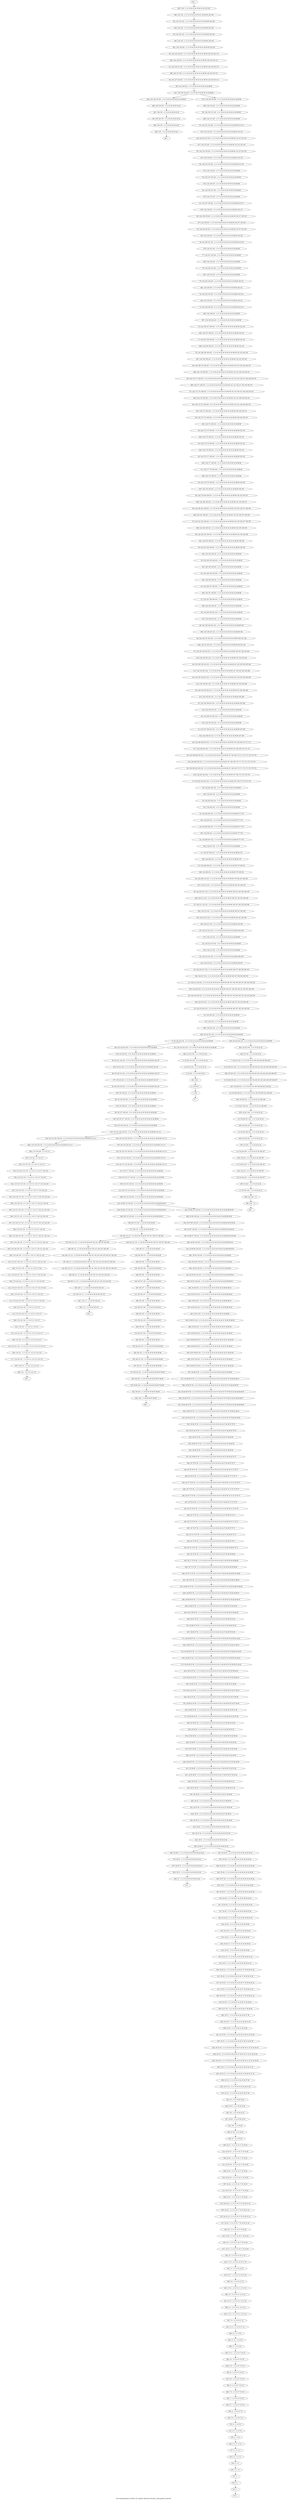 digraph G {
graph [label="Tree-decomposition of width 4 for register allocator (function _node_packet_received)"]
0[label="0 | : "];
1[label="1 | 235 : "];
2[label="2 | 234 235 : "];
3[label="3 | 30 234 : 2 3 4 19 20 23 24 "];
4[label="4 | 30 233 234 : 2 3 4 19 20 23 24 "];
5[label="5 | 30 232 233 234 : 2 3 4 19 20 23 24 "];
6[label="6 | 30 142 232 234 : 2 3 4 19 20 23 24 25 26 39 40 43 44 88 89 "];
7[label="7 | 30 231 232 : 2 3 4 19 20 23 24 198 199 204 205 206 207 "];
8[label="8 | 30 230 231 232 : 2 3 4 19 20 23 24 198 199 200 201 202 203 204 205 206 207 "];
9[label="9 | 30 229 230 232 : 2 3 4 19 20 23 24 198 199 200 201 202 203 204 205 206 207 "];
10[label="10 | 30 228 229 232 : 2 3 4 19 20 23 24 198 199 200 201 202 203 "];
11[label="11 | 30 227 228 232 : 2 3 4 19 20 23 24 198 199 "];
12[label="12 | 30 226 227 232 : 2 3 4 19 20 23 24 "];
13[label="13 | 30 225 226 232 : 2 3 4 19 20 23 24 "];
14[label="14 | 30 224 225 : 2 3 4 19 20 23 24 196 197 "];
15[label="15 | 30 223 224 : 2 3 4 19 20 23 24 196 197 "];
16[label="16 | 30 222 223 : 2 3 4 19 20 23 24 196 197 "];
17[label="17 | 30 221 222 : 2 3 4 19 20 23 24 "];
18[label="18 | 142 220 232 : 2 3 4 19 20 25 26 39 40 43 44 88 89 "];
19[label="19 | 142 219 220 232 : 2 3 4 19 20 25 26 39 40 43 44 88 89 186 187 192 193 194 195 "];
20[label="20 | 142 218 219 232 : 2 3 4 19 20 25 26 39 40 43 44 88 89 186 187 188 189 190 191 192 193 194 195 "];
21[label="21 | 142 217 218 232 : 2 3 4 19 20 25 26 39 40 43 44 88 89 186 187 188 189 190 191 192 193 194 195 "];
22[label="22 | 142 216 217 232 : 2 3 4 19 20 25 26 39 40 43 44 88 89 186 187 188 189 190 191 "];
23[label="23 | 142 215 216 232 : 2 3 4 19 20 25 26 39 40 43 44 88 89 186 187 "];
24[label="24 | 142 214 215 232 : 2 3 4 19 20 25 26 39 40 43 44 88 89 "];
25[label="25 | 142 213 214 232 : 2 3 4 19 20 25 26 39 40 43 44 88 89 184 185 "];
26[label="26 | 142 212 213 232 : 2 3 4 19 20 25 26 39 40 43 44 88 89 180 181 184 185 "];
27[label="27 | 142 211 212 232 : 2 3 4 19 20 25 26 39 40 43 44 88 89 180 181 182 183 184 185 "];
28[label="28 | 142 210 211 232 : 2 3 4 19 20 25 26 39 40 43 44 88 89 180 181 182 183 184 185 "];
29[label="29 | 142 209 210 232 : 2 3 4 19 20 25 26 39 40 43 44 88 89 179 180 181 182 183 "];
30[label="30 | 142 208 209 232 : 2 3 4 19 20 25 26 39 40 43 44 88 89 179 180 181 "];
31[label="31 | 142 207 208 232 : 2 3 4 19 20 25 26 39 40 43 44 88 89 179 "];
32[label="32 | 142 206 207 232 : 2 3 4 19 20 25 26 39 40 43 44 88 89 177 178 "];
33[label="33 | 142 205 206 232 : 2 3 4 19 20 25 26 39 40 43 44 88 89 177 178 "];
34[label="34 | 142 204 205 232 : 2 3 4 19 20 25 26 39 40 43 44 88 89 177 178 "];
35[label="35 | 142 203 204 232 : 2 3 4 19 20 25 26 39 40 43 44 88 89 "];
36[label="36 | 142 202 203 232 : 2 3 4 19 20 25 26 39 40 43 44 88 89 "];
37[label="37 | 142 201 202 203 232 : 2 3 4 19 20 25 26 39 40 43 44 88 89 167 168 173 174 175 176 "];
38[label="38 | 142 200 201 203 232 : 2 3 4 19 20 25 26 39 40 43 44 88 89 167 168 169 170 171 172 173 174 175 176 "];
39[label="39 | 142 199 200 203 232 : 2 3 4 19 20 25 26 39 40 43 44 88 89 167 168 169 170 171 172 173 174 175 176 "];
40[label="40 | 142 198 199 203 232 : 2 3 4 19 20 25 26 39 40 43 44 88 89 167 168 169 170 171 172 "];
41[label="41 | 142 197 198 203 232 : 2 3 4 19 20 25 26 39 40 43 44 88 89 167 168 "];
42[label="42 | 142 196 197 203 232 : 2 3 4 19 20 25 26 39 40 43 44 88 89 "];
43[label="43 | 142 195 196 203 232 : 2 3 4 19 20 25 26 39 40 43 44 88 89 165 166 "];
44[label="44 | 142 194 195 203 232 : 2 3 4 19 20 25 26 39 40 43 44 88 89 161 162 165 166 "];
45[label="45 | 142 193 194 203 232 : 2 3 4 19 20 25 26 39 40 43 44 88 89 161 162 163 164 165 166 "];
46[label="46 | 142 192 193 203 232 : 2 3 4 19 20 25 26 39 40 43 44 88 89 161 162 163 164 165 166 "];
47[label="47 | 142 191 192 203 232 : 2 3 4 19 20 25 26 39 40 43 44 88 89 160 161 162 163 164 "];
48[label="48 | 142 190 191 203 232 : 2 3 4 19 20 25 26 39 40 43 44 88 89 160 161 162 "];
49[label="49 | 142 189 190 203 232 : 2 3 4 19 20 25 26 39 40 43 44 88 89 160 "];
50[label="50 | 142 188 189 203 232 : 2 3 4 19 20 25 26 39 40 43 44 88 89 "];
51[label="51 | 142 187 188 189 203 : 2 3 4 19 20 25 26 39 40 43 44 88 89 "];
52[label="52 | 142 186 187 189 203 : 2 3 4 19 20 25 26 39 40 43 44 88 89 "];
53[label="53 | 142 185 186 189 203 : 2 3 4 19 20 25 26 39 40 43 44 88 89 "];
54[label="54 | 142 184 185 189 203 : 2 3 4 19 20 25 26 39 40 43 44 88 89 "];
55[label="55 | 142 183 184 189 203 : 2 3 4 19 20 25 26 39 40 43 44 88 89 158 159 "];
56[label="56 | 142 182 183 189 203 : 2 3 4 19 20 25 26 39 40 43 44 88 89 154 155 158 159 "];
57[label="57 | 142 181 182 189 203 : 2 3 4 19 20 25 26 39 40 43 44 88 89 154 155 156 157 158 159 "];
58[label="58 | 142 180 181 189 203 : 2 3 4 19 20 25 26 39 40 43 44 88 89 154 155 156 157 158 159 "];
59[label="59 | 142 179 180 189 203 : 2 3 4 19 20 25 26 39 40 43 44 88 89 154 155 156 157 "];
60[label="60 | 142 178 179 189 203 : 2 3 4 19 20 25 26 39 40 43 44 88 89 154 155 "];
61[label="61 | 142 177 178 189 203 : 2 3 4 19 20 25 26 39 40 43 44 88 89 "];
62[label="62 | 142 176 177 189 203 : 2 3 4 19 20 25 26 39 40 43 44 88 89 152 153 "];
63[label="63 | 142 175 176 189 203 : 2 3 4 19 20 25 26 39 40 43 44 88 89 152 153 "];
64[label="64 | 142 174 175 189 203 : 2 3 4 19 20 25 26 39 40 43 44 88 89 152 153 "];
65[label="65 | 142 173 174 189 203 : 2 3 4 19 20 25 26 39 40 43 44 88 89 148 149 150 151 "];
66[label="66 | 142 172 173 189 203 : 2 3 4 19 20 25 26 39 40 43 44 88 89 142 143 148 149 150 151 "];
67[label="67 | 142 171 172 189 203 : 2 3 4 19 20 25 26 39 40 43 44 88 89 142 143 146 147 148 149 150 151 "];
68[label="68 | 142 170 171 189 203 : 2 3 4 19 20 25 26 39 40 43 44 88 89 142 143 144 145 146 147 148 149 150 151 "];
69[label="69 | 142 169 170 189 203 : 2 3 4 19 20 25 26 39 40 43 44 88 89 142 143 144 145 146 147 "];
70[label="70 | 142 168 169 189 203 : 2 3 4 19 20 25 26 39 40 43 44 88 89 142 143 144 145 "];
71[label="71 | 142 167 168 189 203 : 2 3 4 19 20 25 26 39 40 43 44 88 89 142 143 "];
72[label="72 | 142 166 167 189 203 : 2 3 4 19 20 25 26 39 40 43 44 88 89 142 143 "];
73[label="73 | 142 165 166 203 : 2 3 4 19 20 25 26 39 40 43 44 88 89 140 141 "];
74[label="74 | 142 164 165 203 : 2 3 4 19 20 25 26 39 40 43 44 88 89 140 141 "];
75[label="75 | 142 163 164 203 : 2 3 4 19 20 25 26 39 40 43 44 88 89 140 141 "];
76[label="76 | 142 162 163 203 : 2 3 4 19 20 25 26 39 40 43 44 88 89 "];
77[label="77 | 142 161 162 203 : 2 3 4 19 20 25 26 39 40 43 44 88 89 "];
78[label="78 | 142 160 161 203 : 2 3 4 19 20 25 26 39 40 43 44 88 89 138 139 "];
79[label="79 | 142 159 160 203 : 2 3 4 19 20 25 26 39 40 43 44 88 89 136 137 138 139 "];
80[label="80 | 142 158 159 203 : 2 3 4 19 20 25 26 39 40 43 44 88 89 136 137 138 139 "];
81[label="81 | 142 157 158 203 : 2 3 4 19 20 25 26 39 40 43 44 88 89 136 137 "];
82[label="82 | 142 156 157 203 : 2 3 4 19 20 25 26 39 40 43 44 88 89 "];
83[label="83 | 142 155 156 203 : 2 3 4 19 20 25 26 39 40 43 44 88 89 "];
84[label="84 | 142 154 155 203 : 2 3 4 19 20 25 26 39 40 43 44 88 89 134 135 "];
85[label="85 | 142 153 154 203 : 2 3 4 19 20 25 26 39 40 43 44 88 89 132 133 134 135 "];
86[label="86 | 142 152 153 203 : 2 3 4 19 20 25 26 39 40 43 44 88 89 132 133 134 135 "];
87[label="87 | 142 151 152 203 : 2 3 4 19 20 25 26 39 40 43 44 88 89 132 133 "];
88[label="88 | 142 150 151 203 : 2 3 4 19 20 25 26 39 40 43 44 88 89 "];
89[label="89 | 148 149 150 : 2 3 4 25 26 39 40 43 44 "];
90[label="90 | 142 147 148 203 : 2 3 4 19 20 25 26 39 40 43 44 88 89 128 129 130 131 "];
91[label="91 | 142 146 147 203 : 2 3 4 19 20 25 26 39 40 43 44 88 89 128 129 130 131 "];
92[label="92 | 142 145 146 203 : 2 3 4 19 20 25 26 39 40 43 44 88 89 128 129 130 131 "];
93[label="93 | 142 144 145 : 2 3 4 19 20 25 26 39 40 43 44 88 89 128 129 "];
94[label="94 | 142 143 144 : 2 3 4 19 20 25 26 39 40 43 44 88 89 128 129 "];
95[label="95 | 30 141 142 234 : 2 3 4 19 20 23 24 25 26 39 40 43 44 88 89 126 127 "];
96[label="96 | 30 140 141 234 : 2 3 4 19 20 23 24 25 26 39 40 43 44 88 89 126 127 "];
97[label="97 | 30 139 140 234 : 2 3 4 19 20 23 24 25 26 39 40 43 44 88 89 126 127 "];
98[label="98 | 30 138 139 234 : 2 3 4 19 20 23 24 25 26 39 40 43 44 88 89 "];
99[label="99 | 30 137 138 234 : 2 3 4 19 20 23 24 25 26 39 40 43 44 88 89 "];
100[label="100 | 30 136 137 138 234 : 2 3 4 19 20 23 24 25 26 39 40 43 44 88 89 "];
101[label="101 | 30 119 136 138 234 : 2 3 4 19 20 23 24 25 26 39 40 43 44 88 89 110 111 "];
102[label="102 | 119 135 136 : 2 3 110 111 116 117 "];
103[label="103 | 119 134 135 136 : 2 3 110 111 116 117 124 125 "];
104[label="104 | 119 133 134 136 : 2 3 110 111 116 117 123 124 125 "];
105[label="105 | 119 132 133 136 : 2 3 110 111 116 117 120 123 124 125 "];
106[label="106 | 119 131 132 136 : 2 3 110 111 116 117 120 123 124 125 "];
107[label="107 | 119 130 131 136 : 2 3 110 111 116 117 120 123 124 125 "];
108[label="108 | 119 129 130 136 : 2 3 110 111 116 117 120 121 122 123 "];
109[label="109 | 119 128 129 136 : 2 3 110 111 116 117 120 121 122 123 "];
110[label="110 | 119 127 128 136 : 2 3 110 111 116 117 120 121 122 "];
111[label="111 | 119 126 127 136 : 2 3 110 111 116 117 118 119 120 "];
112[label="112 | 119 125 126 136 : 2 3 110 111 116 117 118 119 120 "];
113[label="113 | 119 124 125 136 : 2 3 110 111 116 117 118 119 "];
114[label="114 | 119 123 124 136 : 2 3 110 111 116 117 "];
115[label="115 | 119 122 123 : 2 3 110 111 114 115 116 117 "];
116[label="116 | 119 121 122 : 2 3 110 111 112 113 114 115 116 117 "];
117[label="117 | 119 120 121 : 2 3 110 111 112 113 114 115 "];
118[label="118 | 30 118 119 138 234 : 2 3 4 19 20 23 24 25 26 39 40 43 44 88 89 110 111 "];
119[label="119 | 30 117 118 138 234 : 2 3 4 19 20 23 24 25 26 39 40 43 44 88 89 110 111 "];
120[label="120 | 30 116 117 138 234 : 2 3 4 19 20 23 24 25 26 39 40 43 44 88 89 "];
121[label="121 | 30 115 116 138 234 : 2 3 4 19 20 23 24 25 26 39 40 43 44 88 89 "];
122[label="122 | 30 98 115 138 234 : 2 3 4 19 20 23 24 25 26 39 40 43 44 88 89 94 95 "];
123[label="123 | 98 114 115 : 2 3 25 26 39 40 94 95 100 101 106 107 108 109 "];
124[label="124 | 98 113 114 : 2 3 25 26 39 40 94 95 100 101 102 103 104 105 106 107 108 109 "];
125[label="125 | 98 112 113 : 2 3 25 26 39 40 94 95 100 101 102 103 104 105 106 107 108 109 "];
126[label="126 | 98 111 112 : 2 3 25 26 39 40 94 95 100 101 102 103 104 105 "];
127[label="127 | 98 110 111 : 2 3 25 26 39 40 94 95 100 101 "];
128[label="128 | 98 109 115 : 2 3 25 26 39 40 94 95 "];
129[label="129 | 98 108 109 : 2 3 25 26 39 40 94 95 "];
130[label="130 | 98 107 108 : 2 3 25 26 39 40 94 95 "];
131[label="131 | 98 106 107 : 2 3 25 26 39 40 94 95 "];
132[label="132 | 98 105 106 : 2 3 25 26 39 40 94 95 "];
133[label="133 | 98 104 105 : 2 3 25 26 39 40 94 95 "];
134[label="134 | 98 103 104 : 2 3 25 26 39 40 94 95 "];
135[label="135 | 98 102 103 : 2 3 25 26 39 40 94 95 98 99 "];
136[label="136 | 98 101 102 : 2 3 25 26 39 40 94 95 98 99 "];
137[label="137 | 98 100 101 : 2 3 25 26 39 40 94 95 96 97 98 99 "];
138[label="138 | 98 99 100 : 2 3 25 26 39 40 94 95 96 97 98 99 "];
139[label="139 | 30 97 98 138 234 : 2 3 4 19 20 23 24 25 26 39 40 43 44 88 89 92 93 94 95 "];
140[label="140 | 30 96 97 138 234 : 2 3 4 19 20 23 24 25 26 39 40 43 44 88 89 92 93 94 95 "];
141[label="141 | 30 95 96 138 234 : 2 3 4 19 20 23 24 25 26 39 40 43 44 88 89 92 93 "];
142[label="142 | 30 94 95 138 234 : 2 3 4 19 20 23 24 25 26 39 40 43 44 88 89 "];
143[label="143 | 30 93 94 138 234 : 2 3 4 19 20 23 24 25 26 39 40 43 44 88 89 90 91 "];
144[label="144 | 30 92 93 234 : 2 3 4 19 20 23 24 25 26 39 40 43 44 88 89 90 91 "];
145[label="145 | 30 91 92 234 : 2 3 4 19 20 23 24 25 26 39 40 43 44 88 89 90 91 "];
146[label="146 | 30 90 91 234 : 2 3 4 19 20 23 24 25 26 39 40 43 44 47 48 49 50 88 89 "];
147[label="147 | 30 89 90 234 : 2 3 4 19 20 23 24 25 26 39 40 43 44 47 48 49 50 "];
148[label="148 | 30 88 89 90 234 : 2 3 4 19 20 23 24 25 26 39 40 43 44 47 48 49 50 "];
149[label="149 | 30 87 88 90 234 : 2 3 4 19 20 23 24 25 26 39 40 43 44 47 48 49 50 "];
150[label="150 | 30 86 87 90 234 : 2 3 4 19 20 23 24 25 26 39 40 43 44 47 48 49 50 "];
151[label="151 | 30 85 86 87 90 : 2 3 4 19 20 23 24 25 26 39 40 43 44 47 48 49 50 78 79 84 85 86 87 "];
152[label="152 | 30 84 85 87 90 : 2 3 4 19 20 23 24 25 26 39 40 43 44 47 48 49 50 78 79 80 81 82 83 84 85 86 87 "];
153[label="153 | 30 83 84 87 90 : 2 3 4 19 20 23 24 25 26 39 40 43 44 47 48 49 50 78 79 80 81 82 83 84 85 86 87 "];
154[label="154 | 30 82 83 87 90 : 2 3 4 19 20 23 24 25 26 39 40 43 44 47 48 49 50 78 79 80 81 82 83 "];
155[label="155 | 30 81 82 87 90 : 2 3 4 19 20 23 24 25 26 39 40 43 44 47 48 49 50 78 79 "];
156[label="156 | 30 80 81 87 90 : 2 3 4 19 20 23 24 25 26 39 40 43 44 47 48 49 50 "];
157[label="157 | 30 79 80 87 90 : 2 3 4 19 20 23 24 25 26 39 40 43 44 47 48 49 50 76 77 "];
158[label="158 | 30 78 79 87 90 : 2 3 4 19 20 23 24 25 26 39 40 43 44 47 48 49 50 72 73 76 77 "];
159[label="159 | 30 77 78 87 90 : 2 3 4 19 20 23 24 25 26 39 40 43 44 47 48 49 50 72 73 74 75 76 77 "];
160[label="160 | 30 76 77 87 90 : 2 3 4 19 20 23 24 25 26 39 40 43 44 47 48 49 50 72 73 74 75 76 77 "];
161[label="161 | 30 75 76 87 90 : 2 3 4 19 20 23 24 25 26 39 40 43 44 47 48 49 50 72 73 74 75 "];
162[label="162 | 30 74 75 87 90 : 2 3 4 19 20 23 24 25 26 39 40 43 44 47 48 49 50 70 71 72 73 "];
163[label="163 | 30 73 74 87 90 : 2 3 4 19 20 23 24 25 26 39 40 43 44 47 48 49 50 70 71 "];
164[label="164 | 30 72 73 87 90 : 2 3 4 19 20 23 24 25 26 39 40 43 44 47 48 49 50 68 69 70 71 "];
165[label="165 | 30 71 72 87 90 : 2 3 4 19 20 23 24 25 26 39 40 43 44 47 48 49 50 64 65 68 69 "];
166[label="166 | 30 70 71 87 90 : 2 3 4 19 20 23 24 25 26 39 40 43 44 47 48 49 50 64 65 66 67 68 69 "];
167[label="167 | 30 69 70 87 90 : 2 3 4 19 20 23 24 25 26 39 40 43 44 47 48 49 50 53 54 64 65 66 67 68 69 "];
168[label="168 | 30 68 69 87 90 : 2 3 4 19 20 23 24 25 26 39 40 43 44 47 48 49 50 53 54 64 65 66 67 "];
169[label="169 | 30 67 68 87 90 : 2 3 4 19 20 23 24 25 26 39 40 43 44 47 48 49 50 53 54 64 65 "];
170[label="170 | 30 66 67 87 90 : 2 3 4 19 20 23 24 25 26 39 40 43 44 47 48 49 50 53 54 "];
171[label="171 | 30 65 66 87 90 : 2 3 4 19 20 23 24 25 26 39 40 43 44 47 48 49 50 53 54 60 61 62 63 "];
172[label="172 | 30 64 65 87 90 : 2 3 4 19 20 23 24 25 26 39 40 43 44 47 48 49 50 53 54 59 60 61 62 63 "];
173[label="173 | 30 63 64 87 90 : 2 3 4 19 20 23 24 25 26 39 40 43 44 47 48 49 50 53 54 59 60 61 62 63 "];
174[label="174 | 30 62 63 87 90 : 2 3 4 19 20 23 24 25 26 39 40 43 44 47 48 49 50 53 54 59 60 61 "];
175[label="175 | 30 61 62 87 90 : 2 3 4 19 20 23 24 25 26 39 40 43 44 47 48 49 50 53 54 57 58 59 "];
176[label="176 | 30 60 61 87 90 : 2 3 4 19 20 23 24 25 26 39 40 43 44 47 48 49 50 53 54 57 58 59 "];
177[label="177 | 30 59 60 87 90 : 2 3 4 19 20 23 24 25 26 39 40 43 44 47 48 49 50 53 54 57 58 "];
178[label="178 | 30 58 59 90 : 2 3 4 19 20 23 24 25 26 39 40 43 44 47 48 49 50 53 54 55 56 "];
179[label="179 | 30 57 58 90 : 2 3 4 19 20 23 24 25 26 39 40 43 44 47 48 49 50 53 54 55 56 "];
180[label="180 | 30 56 57 90 : 2 3 4 19 20 23 24 25 26 39 40 43 44 47 48 49 50 51 52 53 54 55 56 "];
181[label="181 | 30 55 56 90 : 2 3 4 19 20 23 24 25 26 39 40 43 44 47 48 49 50 51 52 53 54 "];
182[label="182 | 30 54 55 90 : 2 3 4 19 20 23 24 25 26 39 40 43 44 47 48 49 50 51 52 "];
183[label="183 | 30 53 54 : 2 3 4 19 20 23 24 25 26 39 40 43 44 47 48 49 50 "];
184[label="184 | 30 52 53 : 2 3 4 19 20 23 24 25 26 39 40 43 44 47 48 49 50 "];
185[label="185 | 30 51 52 : 2 3 4 19 20 23 24 25 26 39 40 43 44 47 48 "];
186[label="186 | 30 49 51 : 2 3 4 19 20 23 24 25 26 39 40 43 44 "];
187[label="187 | 49 50 51 : 2 3 4 19 20 25 26 39 40 43 44 "];
188[label="188 | 30 48 49 : 2 3 4 19 20 23 24 25 26 39 40 43 44 45 46 "];
189[label="189 | 30 47 48 : 2 3 4 19 20 23 24 25 26 39 40 43 44 45 46 "];
190[label="190 | 30 46 47 : 2 3 4 19 20 23 24 25 26 39 40 43 44 45 46 "];
191[label="191 | 30 45 46 : 2 3 4 19 20 23 24 25 26 39 40 43 44 "];
192[label="192 | 30 44 45 : 2 3 4 19 20 23 24 25 26 39 40 43 44 "];
193[label="193 | 30 43 44 : 2 3 4 19 20 23 24 25 26 39 40 "];
194[label="194 | 30 42 43 : 2 3 4 19 20 23 24 25 26 39 40 "];
195[label="195 | 30 41 42 : 2 3 4 19 20 23 24 25 26 39 40 41 42 "];
196[label="196 | 30 40 41 : 2 3 4 19 20 23 24 25 26 37 38 39 40 41 42 "];
197[label="197 | 30 39 40 : 2 3 4 19 20 23 24 25 26 37 38 39 40 41 42 "];
198[label="198 | 30 38 39 : 2 3 4 19 20 23 24 25 26 37 38 39 40 41 42 "];
199[label="199 | 30 37 38 : 2 3 4 19 20 23 24 25 26 37 38 39 40 "];
200[label="200 | 30 36 37 : 2 3 4 19 20 23 24 25 26 37 38 "];
201[label="201 | 30 35 36 : 2 3 4 19 20 23 24 25 26 27 28 33 34 35 36 "];
202[label="202 | 30 34 35 : 2 3 4 19 20 23 24 25 26 27 28 29 30 31 32 33 34 35 36 "];
203[label="203 | 30 33 34 : 2 3 4 19 20 23 24 25 26 27 28 29 30 31 32 33 34 35 36 "];
204[label="204 | 30 32 33 : 2 3 4 19 20 23 24 25 26 27 28 29 30 31 32 "];
205[label="205 | 30 31 32 : 2 3 4 19 20 23 24 25 26 27 28 "];
206[label="206 | 29 30 : 2 3 4 19 20 23 24 "];
207[label="207 | 28 29 : 2 3 4 19 20 23 24 "];
208[label="208 | 27 28 : 2 3 4 19 20 "];
209[label="209 | 20 27 : 2 3 4 15 16 17 18 19 20 "];
210[label="210 | 20 26 27 : 2 3 4 15 16 17 18 19 20 "];
211[label="211 | 20 25 26 : 2 3 4 15 16 17 18 19 20 "];
212[label="212 | 20 24 25 : 2 3 4 15 16 17 18 19 20 "];
213[label="213 | 20 23 24 : 2 3 4 15 16 17 18 19 20 "];
214[label="214 | 20 22 23 : 2 3 4 15 16 17 18 19 20 21 22 "];
215[label="215 | 20 21 22 : 2 3 4 15 16 17 18 19 20 21 22 "];
216[label="216 | 19 20 : 2 3 4 5 6 15 16 17 18 19 20 "];
217[label="217 | 18 19 : 2 3 4 5 6 15 16 17 18 19 20 "];
218[label="218 | 17 18 : 2 3 4 5 6 15 16 17 18 "];
219[label="219 | 16 17 : 2 3 4 5 6 13 14 15 16 "];
220[label="220 | 15 16 : 2 3 4 5 6 11 12 13 14 "];
221[label="221 | 14 15 : 2 3 4 5 6 11 12 13 14 "];
222[label="222 | 13 14 : 2 3 4 5 6 11 12 13 14 "];
223[label="223 | 12 13 : 2 3 4 5 6 11 12 "];
224[label="224 | 11 12 : 2 3 4 5 6 "];
225[label="225 | 10 11 : 2 3 4 5 6 7 8 9 10 "];
226[label="226 | 9 10 : 2 3 4 5 6 7 8 9 10 "];
227[label="227 | 8 9 : 2 3 4 5 6 7 8 9 10 "];
228[label="228 | 7 8 : 2 3 4 5 6 7 8 9 10 "];
229[label="229 | 6 7 : 2 3 4 5 6 7 8 9 10 "];
230[label="230 | 5 6 : 2 3 4 5 6 7 8 "];
231[label="231 | 4 5 : 2 3 4 5 6 "];
232[label="232 | 3 4 : 0 1 2 3 4 "];
233[label="233 | 2 3 : 0 1 2 3 "];
234[label="234 | 1 2 : 0 1 "];
235[label="235 | 0 1 : "];
236[label="236 | 30 119 136 138 234 : 2 3 4 19 20 23 24 25 26 39 40 43 44 88 89 110 111 "];
237[label="237 | 98 114 115 : 2 3 25 26 39 40 94 95 100 101 106 107 108 109 "];
238[label="238 | 98 114 115 : 2 3 25 26 39 40 94 95 100 101 106 107 108 109 "];
239[label="239 | 30 98 115 138 234 : 2 3 4 19 20 23 24 25 26 39 40 43 44 88 89 94 95 "];
240[label="240 | 30 49 51 : 2 3 4 19 20 23 24 25 26 39 40 43 44 "];
241[label="241 | 30 49 51 : 2 3 4 19 20 23 24 25 26 39 40 43 44 "];
242[label="242 | 30 98 115 138 234 : 2 3 4 19 20 23 24 25 26 39 40 43 44 88 89 94 95 "];
243[label="243 | 30 119 136 138 234 : 2 3 4 19 20 23 24 25 26 39 40 43 44 88 89 110 111 "];
244[label="244 | 30 142 232 234 : 2 3 4 19 20 23 24 25 26 39 40 43 44 88 89 "];
245[label="245 | 30 142 232 234 : 2 3 4 19 20 23 24 25 26 39 40 43 44 88 89 "];
246[label="246 | 142 148 150 203 : 2 3 4 19 20 25 26 39 40 43 44 88 89 "];
247[label="247 | 142 148 150 203 : 2 3 4 19 20 25 26 39 40 43 44 88 89 "];
248[label="248 | 30 142 232 234 : 2 3 4 19 20 23 24 25 26 39 40 43 44 88 89 "];
249[label="249 | : "];
250[label="250 | 30 222 : 2 3 4 19 20 23 24 "];
251[label="251 | 30 223 : 2 3 4 19 20 23 24 196 197 "];
252[label="252 | 30 224 : 2 3 4 19 20 23 24 196 197 "];
253[label="253 | 30 225 : 2 3 4 19 20 23 24 "];
254[label="254 | 30 226 232 : 2 3 4 19 20 23 24 "];
255[label="255 | 30 227 232 : 2 3 4 19 20 23 24 "];
256[label="256 | 30 228 232 : 2 3 4 19 20 23 24 198 199 "];
257[label="257 | 30 229 232 : 2 3 4 19 20 23 24 198 199 200 201 202 203 "];
258[label="258 | 30 230 232 : 2 3 4 19 20 23 24 198 199 200 201 202 203 204 205 206 207 "];
259[label="259 | 30 232 : 2 3 4 19 20 23 24 "];
260[label="260 | : "];
261[label="261 | 148 150 : 2 3 4 25 26 39 40 43 44 "];
262[label="262 | : "];
263[label="263 | 142 144 : 2 3 4 19 20 25 26 39 40 43 44 88 89 128 129 "];
264[label="264 | 142 145 : 2 3 4 19 20 25 26 39 40 43 44 88 89 128 129 "];
265[label="265 | 142 146 203 : 2 3 4 19 20 25 26 39 40 43 44 88 89 128 129 130 131 "];
266[label="266 | 142 147 203 : 2 3 4 19 20 25 26 39 40 43 44 88 89 128 129 130 131 "];
267[label="267 | 142 148 203 : 2 3 4 19 20 25 26 39 40 43 44 88 89 "];
268[label="268 | 142 150 203 : 2 3 4 19 20 25 26 39 40 43 44 88 89 "];
269[label="269 | 142 151 203 : 2 3 4 19 20 25 26 39 40 43 44 88 89 "];
270[label="270 | 142 152 203 : 2 3 4 19 20 25 26 39 40 43 44 88 89 132 133 "];
271[label="271 | 142 153 203 : 2 3 4 19 20 25 26 39 40 43 44 88 89 132 133 134 135 "];
272[label="272 | 142 154 203 : 2 3 4 19 20 25 26 39 40 43 44 88 89 134 135 "];
273[label="273 | 142 155 203 : 2 3 4 19 20 25 26 39 40 43 44 88 89 "];
274[label="274 | 142 156 203 : 2 3 4 19 20 25 26 39 40 43 44 88 89 "];
275[label="275 | 142 157 203 : 2 3 4 19 20 25 26 39 40 43 44 88 89 "];
276[label="276 | 142 158 203 : 2 3 4 19 20 25 26 39 40 43 44 88 89 136 137 "];
277[label="277 | 142 159 203 : 2 3 4 19 20 25 26 39 40 43 44 88 89 136 137 138 139 "];
278[label="278 | 142 160 203 : 2 3 4 19 20 25 26 39 40 43 44 88 89 138 139 "];
279[label="279 | 142 161 203 : 2 3 4 19 20 25 26 39 40 43 44 88 89 "];
280[label="280 | 142 162 203 : 2 3 4 19 20 25 26 39 40 43 44 88 89 "];
281[label="281 | 142 163 203 : 2 3 4 19 20 25 26 39 40 43 44 88 89 "];
282[label="282 | 142 164 203 : 2 3 4 19 20 25 26 39 40 43 44 88 89 140 141 "];
283[label="283 | 142 165 203 : 2 3 4 19 20 25 26 39 40 43 44 88 89 140 141 "];
284[label="284 | 142 166 203 : 2 3 4 19 20 25 26 39 40 43 44 88 89 "];
285[label="285 | 142 167 189 203 : 2 3 4 19 20 25 26 39 40 43 44 88 89 142 143 "];
286[label="286 | 142 168 189 203 : 2 3 4 19 20 25 26 39 40 43 44 88 89 142 143 "];
287[label="287 | 142 169 189 203 : 2 3 4 19 20 25 26 39 40 43 44 88 89 142 143 144 145 "];
288[label="288 | 142 170 189 203 : 2 3 4 19 20 25 26 39 40 43 44 88 89 142 143 144 145 146 147 "];
289[label="289 | 142 171 189 203 : 2 3 4 19 20 25 26 39 40 43 44 88 89 142 143 146 147 148 149 150 151 "];
290[label="290 | 142 172 189 203 : 2 3 4 19 20 25 26 39 40 43 44 88 89 142 143 148 149 150 151 "];
291[label="291 | 142 173 189 203 : 2 3 4 19 20 25 26 39 40 43 44 88 89 148 149 150 151 "];
292[label="292 | 142 174 189 203 : 2 3 4 19 20 25 26 39 40 43 44 88 89 "];
293[label="293 | 142 175 189 203 : 2 3 4 19 20 25 26 39 40 43 44 88 89 152 153 "];
294[label="294 | 142 176 189 203 : 2 3 4 19 20 25 26 39 40 43 44 88 89 152 153 "];
295[label="295 | 142 177 189 203 : 2 3 4 19 20 25 26 39 40 43 44 88 89 "];
296[label="296 | 142 178 189 203 : 2 3 4 19 20 25 26 39 40 43 44 88 89 "];
297[label="297 | 142 179 189 203 : 2 3 4 19 20 25 26 39 40 43 44 88 89 154 155 "];
298[label="298 | 142 180 189 203 : 2 3 4 19 20 25 26 39 40 43 44 88 89 154 155 156 157 "];
299[label="299 | 142 181 189 203 : 2 3 4 19 20 25 26 39 40 43 44 88 89 154 155 156 157 158 159 "];
300[label="300 | 142 182 189 203 : 2 3 4 19 20 25 26 39 40 43 44 88 89 154 155 158 159 "];
301[label="301 | 142 183 189 203 : 2 3 4 19 20 25 26 39 40 43 44 88 89 158 159 "];
302[label="302 | 142 184 189 203 : 2 3 4 19 20 25 26 39 40 43 44 88 89 "];
303[label="303 | 142 185 189 203 : 2 3 4 19 20 25 26 39 40 43 44 88 89 "];
304[label="304 | 142 186 189 203 : 2 3 4 19 20 25 26 39 40 43 44 88 89 "];
305[label="305 | 142 187 189 203 : 2 3 4 19 20 25 26 39 40 43 44 88 89 "];
306[label="306 | 142 188 189 203 : 2 3 4 19 20 25 26 39 40 43 44 88 89 "];
307[label="307 | 142 189 203 232 : 2 3 4 19 20 25 26 39 40 43 44 88 89 "];
308[label="308 | 142 190 203 232 : 2 3 4 19 20 25 26 39 40 43 44 88 89 160 "];
309[label="309 | 142 191 203 232 : 2 3 4 19 20 25 26 39 40 43 44 88 89 160 161 162 "];
310[label="310 | 142 192 203 232 : 2 3 4 19 20 25 26 39 40 43 44 88 89 161 162 163 164 "];
311[label="311 | 142 193 203 232 : 2 3 4 19 20 25 26 39 40 43 44 88 89 161 162 163 164 165 166 "];
312[label="312 | 142 194 203 232 : 2 3 4 19 20 25 26 39 40 43 44 88 89 161 162 165 166 "];
313[label="313 | 142 195 203 232 : 2 3 4 19 20 25 26 39 40 43 44 88 89 165 166 "];
314[label="314 | 142 196 203 232 : 2 3 4 19 20 25 26 39 40 43 44 88 89 "];
315[label="315 | 142 197 203 232 : 2 3 4 19 20 25 26 39 40 43 44 88 89 "];
316[label="316 | 142 198 203 232 : 2 3 4 19 20 25 26 39 40 43 44 88 89 167 168 "];
317[label="317 | 142 199 203 232 : 2 3 4 19 20 25 26 39 40 43 44 88 89 167 168 169 170 171 172 "];
318[label="318 | 142 200 203 232 : 2 3 4 19 20 25 26 39 40 43 44 88 89 167 168 169 170 171 172 173 174 175 176 "];
319[label="319 | 142 201 203 232 : 2 3 4 19 20 25 26 39 40 43 44 88 89 167 168 173 174 175 176 "];
320[label="320 | 142 203 232 : 2 3 4 19 20 25 26 39 40 43 44 88 89 "];
321[label="321 | 142 204 232 : 2 3 4 19 20 25 26 39 40 43 44 88 89 "];
322[label="322 | 142 205 232 : 2 3 4 19 20 25 26 39 40 43 44 88 89 177 178 "];
323[label="323 | 142 206 232 : 2 3 4 19 20 25 26 39 40 43 44 88 89 177 178 "];
324[label="324 | 142 207 232 : 2 3 4 19 20 25 26 39 40 43 44 88 89 "];
325[label="325 | 142 208 232 : 2 3 4 19 20 25 26 39 40 43 44 88 89 179 "];
326[label="326 | 142 209 232 : 2 3 4 19 20 25 26 39 40 43 44 88 89 179 180 181 "];
327[label="327 | 142 210 232 : 2 3 4 19 20 25 26 39 40 43 44 88 89 180 181 182 183 "];
328[label="328 | 142 211 232 : 2 3 4 19 20 25 26 39 40 43 44 88 89 180 181 182 183 184 185 "];
329[label="329 | 142 212 232 : 2 3 4 19 20 25 26 39 40 43 44 88 89 180 181 184 185 "];
330[label="330 | 142 213 232 : 2 3 4 19 20 25 26 39 40 43 44 88 89 184 185 "];
331[label="331 | 142 214 232 : 2 3 4 19 20 25 26 39 40 43 44 88 89 "];
332[label="332 | 142 215 232 : 2 3 4 19 20 25 26 39 40 43 44 88 89 "];
333[label="333 | 142 216 232 : 2 3 4 19 20 25 26 39 40 43 44 88 89 186 187 "];
334[label="334 | 142 217 232 : 2 3 4 19 20 25 26 39 40 43 44 88 89 186 187 188 189 190 191 "];
335[label="335 | 142 218 232 : 2 3 4 19 20 25 26 39 40 43 44 88 89 186 187 188 189 190 191 192 193 194 195 "];
336[label="336 | 142 219 232 : 2 3 4 19 20 25 26 39 40 43 44 88 89 186 187 192 193 194 195 "];
337[label="337 | 142 232 : 2 3 4 19 20 25 26 39 40 43 44 88 89 "];
338[label="338 | : "];
339[label="339 | 119 121 : 2 3 110 111 112 113 114 115 "];
340[label="340 | 119 122 : 2 3 110 111 114 115 116 117 "];
341[label="341 | 119 123 : 2 3 110 111 116 117 "];
342[label="342 | 119 124 136 : 2 3 110 111 116 117 "];
343[label="343 | 119 125 136 : 2 3 110 111 116 117 118 119 "];
344[label="344 | 119 126 136 : 2 3 110 111 116 117 118 119 120 "];
345[label="345 | 119 127 136 : 2 3 110 111 116 117 120 "];
346[label="346 | 119 128 136 : 2 3 110 111 116 117 120 121 122 "];
347[label="347 | 119 129 136 : 2 3 110 111 116 117 120 121 122 123 "];
348[label="348 | 119 130 136 : 2 3 110 111 116 117 120 123 "];
349[label="349 | 119 131 136 : 2 3 110 111 116 117 120 123 124 125 "];
350[label="350 | 119 132 136 : 2 3 110 111 116 117 120 123 124 125 "];
351[label="351 | 119 133 136 : 2 3 110 111 116 117 123 124 125 "];
352[label="352 | 119 134 136 : 2 3 110 111 116 117 124 125 "];
353[label="353 | 119 136 : 2 3 110 111 "];
354[label="354 | : "];
355[label="355 | 98 111 : 2 3 25 26 39 40 94 95 100 101 "];
356[label="356 | 98 112 : 2 3 25 26 39 40 94 95 100 101 102 103 104 105 "];
357[label="357 | 98 113 : 2 3 25 26 39 40 94 95 100 101 102 103 104 105 106 107 108 109 "];
358[label="358 | 98 114 : 2 3 25 26 39 40 94 95 100 101 106 107 108 109 "];
359[label="359 | : "];
360[label="360 | 98 100 : 2 3 25 26 39 40 94 95 96 97 98 99 "];
361[label="361 | 98 101 : 2 3 25 26 39 40 94 95 98 99 "];
362[label="362 | 98 102 : 2 3 25 26 39 40 94 95 98 99 "];
363[label="363 | 98 103 : 2 3 25 26 39 40 94 95 "];
364[label="364 | 98 104 : 2 3 25 26 39 40 94 95 "];
365[label="365 | 98 105 : 2 3 25 26 39 40 94 95 "];
366[label="366 | 98 106 : 2 3 25 26 39 40 94 95 "];
367[label="367 | 98 107 : 2 3 25 26 39 40 94 95 "];
368[label="368 | 98 108 : 2 3 25 26 39 40 94 95 "];
369[label="369 | 98 109 : 2 3 25 26 39 40 94 95 "];
370[label="370 | 98 115 : 2 3 25 26 39 40 94 95 "];
371[label="371 | 98 115 : 2 3 25 26 39 40 94 95 "];
372[label="372 | : "];
373[label="373 | 49 51 : 2 3 4 19 20 25 26 39 40 43 44 "];
374[label="374 | : "];
375[label="375 | 1 : "];
376[label="376 | 2 : 0 1 "];
377[label="377 | 3 : 0 1 2 3 "];
378[label="378 | 4 : 2 3 4 "];
379[label="379 | 5 : 2 3 4 5 6 "];
380[label="380 | 6 : 2 3 4 5 6 7 8 "];
381[label="381 | 7 : 2 3 4 5 6 7 8 9 10 "];
382[label="382 | 8 : 2 3 4 5 6 7 8 9 10 "];
383[label="383 | 9 : 2 3 4 5 6 7 8 9 10 "];
384[label="384 | 10 : 2 3 4 5 6 7 8 9 10 "];
385[label="385 | 11 : 2 3 4 5 6 "];
386[label="386 | 12 : 2 3 4 5 6 "];
387[label="387 | 13 : 2 3 4 5 6 11 12 "];
388[label="388 | 14 : 2 3 4 5 6 11 12 13 14 "];
389[label="389 | 15 : 2 3 4 5 6 11 12 13 14 "];
390[label="390 | 16 : 2 3 4 5 6 13 14 "];
391[label="391 | 17 : 2 3 4 5 6 15 16 "];
392[label="392 | 18 : 2 3 4 5 6 15 16 17 18 "];
393[label="393 | 19 : 2 3 4 5 6 15 16 17 18 19 20 "];
394[label="394 | 20 : 2 3 4 15 16 17 18 19 20 "];
395[label="395 | 20 22 : 2 3 4 15 16 17 18 19 20 21 22 "];
396[label="396 | 20 23 : 2 3 4 15 16 17 18 19 20 "];
397[label="397 | 20 24 : 2 3 4 15 16 17 18 19 20 "];
398[label="398 | 20 25 : 2 3 4 15 16 17 18 19 20 "];
399[label="399 | 20 26 : 2 3 4 15 16 17 18 19 20 "];
400[label="400 | 27 : 2 3 4 19 20 "];
401[label="401 | 28 : 2 3 4 19 20 "];
402[label="402 | 29 : 2 3 4 19 20 23 24 "];
403[label="403 | 30 : 2 3 4 19 20 23 24 "];
404[label="404 | 30 32 : 2 3 4 19 20 23 24 25 26 27 28 "];
405[label="405 | 30 33 : 2 3 4 19 20 23 24 25 26 27 28 29 30 31 32 "];
406[label="406 | 30 34 : 2 3 4 19 20 23 24 25 26 27 28 29 30 31 32 33 34 35 36 "];
407[label="407 | 30 35 : 2 3 4 19 20 23 24 25 26 27 28 33 34 35 36 "];
408[label="408 | 30 36 : 2 3 4 19 20 23 24 25 26 "];
409[label="409 | 30 37 : 2 3 4 19 20 23 24 25 26 37 38 "];
410[label="410 | 30 38 : 2 3 4 19 20 23 24 25 26 37 38 39 40 "];
411[label="411 | 30 39 : 2 3 4 19 20 23 24 25 26 37 38 39 40 41 42 "];
412[label="412 | 30 40 : 2 3 4 19 20 23 24 25 26 37 38 39 40 41 42 "];
413[label="413 | 30 41 : 2 3 4 19 20 23 24 25 26 39 40 41 42 "];
414[label="414 | 30 42 : 2 3 4 19 20 23 24 25 26 39 40 "];
415[label="415 | 30 43 : 2 3 4 19 20 23 24 25 26 39 40 "];
416[label="416 | 30 44 : 2 3 4 19 20 23 24 25 26 39 40 "];
417[label="417 | 30 45 : 2 3 4 19 20 23 24 25 26 39 40 43 44 "];
418[label="418 | 30 46 : 2 3 4 19 20 23 24 25 26 39 40 43 44 "];
419[label="419 | 30 47 : 2 3 4 19 20 23 24 25 26 39 40 43 44 45 46 "];
420[label="420 | 30 48 : 2 3 4 19 20 23 24 25 26 39 40 43 44 45 46 "];
421[label="421 | 30 49 : 2 3 4 19 20 23 24 25 26 39 40 43 44 "];
422[label="422 | 30 51 : 2 3 4 19 20 23 24 25 26 39 40 43 44 "];
423[label="423 | 30 52 : 2 3 4 19 20 23 24 25 26 39 40 43 44 47 48 "];
424[label="424 | 30 53 : 2 3 4 19 20 23 24 25 26 39 40 43 44 47 48 49 50 "];
425[label="425 | 30 54 : 2 3 4 19 20 23 24 25 26 39 40 43 44 47 48 49 50 "];
426[label="426 | 30 55 90 : 2 3 4 19 20 23 24 25 26 39 40 43 44 47 48 49 50 51 52 "];
427[label="427 | 30 56 90 : 2 3 4 19 20 23 24 25 26 39 40 43 44 47 48 49 50 51 52 53 54 "];
428[label="428 | 30 57 90 : 2 3 4 19 20 23 24 25 26 39 40 43 44 47 48 49 50 53 54 55 56 "];
429[label="429 | 30 58 90 : 2 3 4 19 20 23 24 25 26 39 40 43 44 47 48 49 50 53 54 55 56 "];
430[label="430 | 30 59 90 : 2 3 4 19 20 23 24 25 26 39 40 43 44 47 48 49 50 53 54 "];
431[label="431 | 30 60 87 90 : 2 3 4 19 20 23 24 25 26 39 40 43 44 47 48 49 50 53 54 57 58 "];
432[label="432 | 30 61 87 90 : 2 3 4 19 20 23 24 25 26 39 40 43 44 47 48 49 50 53 54 57 58 59 "];
433[label="433 | 30 62 87 90 : 2 3 4 19 20 23 24 25 26 39 40 43 44 47 48 49 50 53 54 59 "];
434[label="434 | 30 63 87 90 : 2 3 4 19 20 23 24 25 26 39 40 43 44 47 48 49 50 53 54 59 60 61 "];
435[label="435 | 30 64 87 90 : 2 3 4 19 20 23 24 25 26 39 40 43 44 47 48 49 50 53 54 59 60 61 62 63 "];
436[label="436 | 30 65 87 90 : 2 3 4 19 20 23 24 25 26 39 40 43 44 47 48 49 50 53 54 60 61 62 63 "];
437[label="437 | 30 66 87 90 : 2 3 4 19 20 23 24 25 26 39 40 43 44 47 48 49 50 53 54 "];
438[label="438 | 30 67 87 90 : 2 3 4 19 20 23 24 25 26 39 40 43 44 47 48 49 50 53 54 "];
439[label="439 | 30 68 87 90 : 2 3 4 19 20 23 24 25 26 39 40 43 44 47 48 49 50 53 54 64 65 "];
440[label="440 | 30 69 87 90 : 2 3 4 19 20 23 24 25 26 39 40 43 44 47 48 49 50 53 54 64 65 66 67 "];
441[label="441 | 30 70 87 90 : 2 3 4 19 20 23 24 25 26 39 40 43 44 47 48 49 50 64 65 66 67 68 69 "];
442[label="442 | 30 71 87 90 : 2 3 4 19 20 23 24 25 26 39 40 43 44 47 48 49 50 64 65 68 69 "];
443[label="443 | 30 72 87 90 : 2 3 4 19 20 23 24 25 26 39 40 43 44 47 48 49 50 68 69 "];
444[label="444 | 30 73 87 90 : 2 3 4 19 20 23 24 25 26 39 40 43 44 47 48 49 50 70 71 "];
445[label="445 | 30 74 87 90 : 2 3 4 19 20 23 24 25 26 39 40 43 44 47 48 49 50 70 71 "];
446[label="446 | 30 75 87 90 : 2 3 4 19 20 23 24 25 26 39 40 43 44 47 48 49 50 72 73 "];
447[label="447 | 30 76 87 90 : 2 3 4 19 20 23 24 25 26 39 40 43 44 47 48 49 50 72 73 74 75 "];
448[label="448 | 30 77 87 90 : 2 3 4 19 20 23 24 25 26 39 40 43 44 47 48 49 50 72 73 74 75 76 77 "];
449[label="449 | 30 78 87 90 : 2 3 4 19 20 23 24 25 26 39 40 43 44 47 48 49 50 72 73 76 77 "];
450[label="450 | 30 79 87 90 : 2 3 4 19 20 23 24 25 26 39 40 43 44 47 48 49 50 76 77 "];
451[label="451 | 30 80 87 90 : 2 3 4 19 20 23 24 25 26 39 40 43 44 47 48 49 50 "];
452[label="452 | 30 81 87 90 : 2 3 4 19 20 23 24 25 26 39 40 43 44 47 48 49 50 "];
453[label="453 | 30 82 87 90 : 2 3 4 19 20 23 24 25 26 39 40 43 44 47 48 49 50 78 79 "];
454[label="454 | 30 83 87 90 : 2 3 4 19 20 23 24 25 26 39 40 43 44 47 48 49 50 78 79 80 81 82 83 "];
455[label="455 | 30 84 87 90 : 2 3 4 19 20 23 24 25 26 39 40 43 44 47 48 49 50 78 79 80 81 82 83 84 85 86 87 "];
456[label="456 | 30 85 87 90 : 2 3 4 19 20 23 24 25 26 39 40 43 44 47 48 49 50 78 79 84 85 86 87 "];
457[label="457 | 30 86 87 90 : 2 3 4 19 20 23 24 25 26 39 40 43 44 47 48 49 50 "];
458[label="458 | 30 87 90 234 : 2 3 4 19 20 23 24 25 26 39 40 43 44 47 48 49 50 "];
459[label="459 | 30 88 90 234 : 2 3 4 19 20 23 24 25 26 39 40 43 44 47 48 49 50 "];
460[label="460 | 30 90 234 : 2 3 4 19 20 23 24 25 26 39 40 43 44 47 48 49 50 "];
461[label="461 | 30 91 234 : 2 3 4 19 20 23 24 25 26 39 40 43 44 88 89 "];
462[label="462 | 30 92 234 : 2 3 4 19 20 23 24 25 26 39 40 43 44 88 89 90 91 "];
463[label="463 | 30 93 234 : 2 3 4 19 20 23 24 25 26 39 40 43 44 88 89 90 91 "];
464[label="464 | 30 94 138 234 : 2 3 4 19 20 23 24 25 26 39 40 43 44 88 89 "];
465[label="465 | 30 95 138 234 : 2 3 4 19 20 23 24 25 26 39 40 43 44 88 89 "];
466[label="466 | 30 96 138 234 : 2 3 4 19 20 23 24 25 26 39 40 43 44 88 89 92 93 "];
467[label="467 | 30 97 138 234 : 2 3 4 19 20 23 24 25 26 39 40 43 44 88 89 92 93 94 95 "];
468[label="468 | 30 98 138 234 : 2 3 4 19 20 23 24 25 26 39 40 43 44 88 89 94 95 "];
469[label="469 | 30 115 138 234 : 2 3 4 19 20 23 24 25 26 39 40 43 44 88 89 "];
470[label="470 | 30 116 138 234 : 2 3 4 19 20 23 24 25 26 39 40 43 44 88 89 "];
471[label="471 | 30 117 138 234 : 2 3 4 19 20 23 24 25 26 39 40 43 44 88 89 "];
472[label="472 | 30 118 138 234 : 2 3 4 19 20 23 24 25 26 39 40 43 44 88 89 110 111 "];
473[label="473 | 30 119 138 234 : 2 3 4 19 20 23 24 25 26 39 40 43 44 88 89 110 111 "];
474[label="474 | 30 136 138 234 : 2 3 4 19 20 23 24 25 26 39 40 43 44 88 89 "];
475[label="475 | 30 138 234 : 2 3 4 19 20 23 24 25 26 39 40 43 44 88 89 "];
476[label="476 | 30 139 234 : 2 3 4 19 20 23 24 25 26 39 40 43 44 88 89 "];
477[label="477 | 30 140 234 : 2 3 4 19 20 23 24 25 26 39 40 43 44 88 89 126 127 "];
478[label="478 | 30 141 234 : 2 3 4 19 20 23 24 25 26 39 40 43 44 88 89 126 127 "];
479[label="479 | 30 142 234 : 2 3 4 19 20 23 24 25 26 39 40 43 44 88 89 "];
480[label="480 | 30 232 234 : 2 3 4 19 20 23 24 "];
481[label="481 | 234 : "];
482[label="482 | 30 232 234 : 2 3 4 19 20 23 24 "];
483[label="483 | 30 225 232 : 2 3 4 19 20 23 24 "];
484[label="484 | 221 222 : 2 3 "];
485[label="485 | 222 : 2 3 "];
486[label="486 | 142 232 234 : 2 3 4 19 20 25 26 39 40 43 44 88 89 "];
487[label="487 | 142 166 189 203 : 2 3 4 19 20 25 26 39 40 43 44 88 89 "];
488[label="488 | 148 150 203 : 2 3 4 25 26 39 40 43 44 "];
489[label="489 | 149 150 : 2 3 4 25 26 39 40 43 44 "];
490[label="490 | 150 : 2 3 4 25 26 39 40 43 44 "];
491[label="491 | 142 145 203 : 2 3 4 19 20 25 26 39 40 43 44 88 89 128 129 "];
492[label="492 | 143 144 : 2 3 4 19 20 25 26 39 40 43 44 88 89 128 129 "];
493[label="493 | 144 : 2 3 4 19 20 25 26 39 40 43 44 128 129 "];
494[label="494 | 119 136 138 234 : 2 3 4 19 20 25 26 39 40 43 44 88 89 110 111 "];
495[label="495 | 119 136 234 : 2 3 110 111 "];
496[label="496 | 119 123 136 : 2 3 110 111 116 117 "];
497[label="497 | 120 121 : 2 3 112 113 114 115 "];
498[label="498 | 121 : 112 113 114 115 "];
499[label="499 | 98 115 138 234 : 2 3 4 19 20 25 26 39 40 43 44 88 89 94 95 "];
500[label="500 | 98 115 234 : 2 3 25 26 39 40 94 95 "];
501[label="501 | 110 111 : 2 3 25 26 100 101 "];
502[label="502 | 111 : 2 3 25 26 100 101 "];
503[label="503 | 99 100 : 2 3 39 40 94 95 96 97 98 99 "];
504[label="504 | 100 : 2 3 94 95 96 97 98 99 "];
505[label="505 | 30 93 138 234 : 2 3 4 19 20 23 24 25 26 39 40 43 44 88 89 90 91 "];
506[label="506 | 30 59 87 90 : 2 3 4 19 20 23 24 25 26 39 40 43 44 47 48 49 50 53 54 "];
507[label="507 | 30 54 90 : 2 3 4 19 20 23 24 25 26 39 40 43 44 47 48 49 50 "];
508[label="508 | 50 51 : 2 3 4 19 20 25 26 39 40 43 44 "];
509[label="509 | 51 : 2 3 4 19 20 25 26 39 40 43 44 "];
510[label="510 | 30 32 : 2 3 4 19 20 23 24 25 26 27 28 "];
511[label="511 | 20 22 : 2 3 4 15 16 17 18 19 20 21 22 "];
512[label="512 | 1 : "];
513[label="513 | 30 142 232 234 : 2 3 4 19 20 23 24 25 26 39 40 43 44 88 89 "];
514[label="514 | 142 148 150 203 : 2 3 4 19 20 25 26 39 40 43 44 88 89 "];
7->8 ;
99->100 ;
102->103 ;
147->148 ;
209->210 ;
101->236 ;
123->237 ;
123->238 ;
122->239 ;
186->240 ;
186->241 ;
122->242 ;
101->243 ;
6->244 ;
250->17 ;
16->250 ;
251->16 ;
15->251 ;
252->15 ;
14->252 ;
253->14 ;
254->13 ;
12->254 ;
255->12 ;
11->255 ;
256->11 ;
10->256 ;
257->10 ;
9->257 ;
258->9 ;
8->258 ;
259->7 ;
261->89 ;
339->117 ;
116->339 ;
340->116 ;
115->340 ;
341->115 ;
342->114 ;
113->342 ;
343->113 ;
112->343 ;
344->112 ;
111->344 ;
345->111 ;
110->345 ;
346->110 ;
109->346 ;
347->109 ;
108->347 ;
348->108 ;
107->348 ;
349->107 ;
106->349 ;
350->106 ;
105->350 ;
351->105 ;
104->351 ;
352->104 ;
103->352 ;
353->102 ;
355->127 ;
126->355 ;
356->126 ;
125->356 ;
357->125 ;
124->357 ;
358->124 ;
237->358 ;
360->138 ;
137->360 ;
361->137 ;
136->361 ;
362->136 ;
135->362 ;
363->135 ;
134->363 ;
364->134 ;
133->364 ;
365->133 ;
132->365 ;
366->132 ;
131->366 ;
367->131 ;
130->367 ;
368->130 ;
129->368 ;
369->129 ;
128->369 ;
370->128 ;
238->370 ;
371->123 ;
373->187 ;
240->373 ;
375->235 ;
234->375 ;
376->234 ;
233->376 ;
377->233 ;
232->377 ;
378->232 ;
231->378 ;
379->231 ;
230->379 ;
380->230 ;
229->380 ;
381->229 ;
228->381 ;
382->228 ;
227->382 ;
383->227 ;
226->383 ;
384->226 ;
225->384 ;
385->225 ;
224->385 ;
386->224 ;
223->386 ;
387->223 ;
222->387 ;
388->222 ;
221->388 ;
389->221 ;
220->389 ;
390->220 ;
219->390 ;
391->219 ;
218->391 ;
392->218 ;
217->392 ;
393->217 ;
216->393 ;
394->216 ;
395->215 ;
214->395 ;
396->214 ;
213->396 ;
397->213 ;
212->397 ;
398->212 ;
211->398 ;
399->211 ;
210->399 ;
400->209 ;
208->400 ;
401->208 ;
207->401 ;
402->207 ;
206->402 ;
403->206 ;
404->205 ;
204->404 ;
405->204 ;
203->405 ;
406->203 ;
202->406 ;
407->202 ;
201->407 ;
408->201 ;
200->408 ;
409->200 ;
199->409 ;
410->199 ;
198->410 ;
411->198 ;
197->411 ;
412->197 ;
196->412 ;
413->196 ;
195->413 ;
414->195 ;
194->414 ;
415->194 ;
193->415 ;
416->193 ;
192->416 ;
417->192 ;
191->417 ;
418->191 ;
190->418 ;
419->190 ;
189->419 ;
420->189 ;
188->420 ;
421->188 ;
241->421 ;
422->186 ;
185->422 ;
423->185 ;
184->423 ;
424->184 ;
183->424 ;
425->183 ;
426->182 ;
181->426 ;
427->181 ;
180->427 ;
428->180 ;
179->428 ;
429->179 ;
178->429 ;
430->178 ;
431->177 ;
176->431 ;
432->176 ;
175->432 ;
433->175 ;
174->433 ;
434->174 ;
173->434 ;
435->173 ;
172->435 ;
436->172 ;
171->436 ;
437->171 ;
170->437 ;
438->170 ;
169->438 ;
439->169 ;
168->439 ;
440->168 ;
167->440 ;
441->167 ;
166->441 ;
442->166 ;
165->442 ;
443->165 ;
164->443 ;
444->164 ;
163->444 ;
445->163 ;
162->445 ;
446->162 ;
161->446 ;
447->161 ;
160->447 ;
448->160 ;
159->448 ;
449->159 ;
158->449 ;
450->158 ;
157->450 ;
451->157 ;
156->451 ;
452->156 ;
155->452 ;
453->155 ;
154->453 ;
454->154 ;
153->454 ;
455->153 ;
152->455 ;
456->152 ;
151->456 ;
457->151 ;
150->457 ;
458->150 ;
149->458 ;
459->149 ;
148->459 ;
460->147 ;
146->460 ;
461->146 ;
145->461 ;
462->145 ;
144->462 ;
463->144 ;
464->143 ;
142->464 ;
465->142 ;
141->465 ;
466->141 ;
140->466 ;
467->140 ;
139->467 ;
468->139 ;
242->468 ;
469->122 ;
121->469 ;
470->121 ;
120->470 ;
471->120 ;
119->471 ;
472->119 ;
118->472 ;
473->118 ;
243->473 ;
474->101 ;
100->474 ;
475->99 ;
98->475 ;
476->98 ;
97->476 ;
477->97 ;
96->477 ;
478->96 ;
95->478 ;
479->95 ;
244->479 ;
482->259 ;
245->482 ;
483->253 ;
13->483 ;
17->484 ;
485->249 ;
484->485 ;
488->261 ;
246->488 ;
89->489 ;
490->260 ;
489->490 ;
236->494 ;
495->353 ;
494->495 ;
496->341 ;
114->496 ;
117->497 ;
498->338 ;
497->498 ;
239->499 ;
500->371 ;
499->500 ;
127->501 ;
502->354 ;
501->502 ;
138->503 ;
504->359 ;
503->504 ;
505->463 ;
143->505 ;
506->430 ;
177->506 ;
507->425 ;
182->507 ;
187->508 ;
509->372 ;
508->509 ;
510->403 ;
205->510 ;
511->394 ;
215->511 ;
512->374 ;
235->512 ;
262->493 ;
493->492 ;
492->94 ;
94->263 ;
263->93 ;
93->264 ;
264->491 ;
491->92 ;
92->265 ;
265->91 ;
91->266 ;
266->90 ;
90->267 ;
267->247 ;
268->88 ;
88->269 ;
269->87 ;
87->270 ;
270->86 ;
86->271 ;
271->85 ;
85->272 ;
272->84 ;
84->273 ;
273->83 ;
83->274 ;
274->82 ;
82->275 ;
275->81 ;
81->276 ;
276->80 ;
80->277 ;
277->79 ;
79->278 ;
278->78 ;
78->279 ;
279->77 ;
77->280 ;
280->76 ;
76->281 ;
281->75 ;
75->282 ;
282->74 ;
74->283 ;
283->73 ;
73->284 ;
284->487 ;
487->72 ;
72->285 ;
285->71 ;
71->286 ;
286->70 ;
70->287 ;
287->69 ;
69->288 ;
288->68 ;
68->289 ;
289->67 ;
67->290 ;
290->66 ;
66->291 ;
291->65 ;
65->292 ;
292->64 ;
64->293 ;
293->63 ;
63->294 ;
294->62 ;
62->295 ;
295->61 ;
61->296 ;
296->60 ;
60->297 ;
297->59 ;
59->298 ;
298->58 ;
58->299 ;
299->57 ;
57->300 ;
300->56 ;
56->301 ;
301->55 ;
55->302 ;
302->54 ;
54->303 ;
303->53 ;
53->304 ;
304->52 ;
52->305 ;
305->51 ;
51->306 ;
306->50 ;
50->307 ;
307->49 ;
49->308 ;
308->48 ;
48->309 ;
309->47 ;
47->310 ;
310->46 ;
46->311 ;
311->45 ;
45->312 ;
312->44 ;
44->313 ;
313->43 ;
43->314 ;
314->42 ;
42->315 ;
315->41 ;
41->316 ;
316->40 ;
40->317 ;
317->39 ;
39->318 ;
318->38 ;
38->319 ;
319->37 ;
37->36 ;
36->320 ;
320->35 ;
35->321 ;
321->34 ;
34->322 ;
322->33 ;
33->323 ;
323->32 ;
32->324 ;
324->31 ;
31->325 ;
325->30 ;
30->326 ;
326->29 ;
29->327 ;
327->28 ;
28->328 ;
328->27 ;
27->329 ;
329->26 ;
26->330 ;
330->25 ;
25->331 ;
331->24 ;
24->332 ;
332->23 ;
23->333 ;
333->22 ;
22->334 ;
334->21 ;
21->335 ;
335->20 ;
20->336 ;
336->19 ;
19->18 ;
18->337 ;
337->486 ;
486->248 ;
480->5 ;
5->4 ;
4->3 ;
3->481 ;
481->2 ;
2->1 ;
1->0 ;
513->480 ;
6->513 ;
514->268 ;
248->245 ;
248->6 ;
247->246 ;
247->514 ;
}

